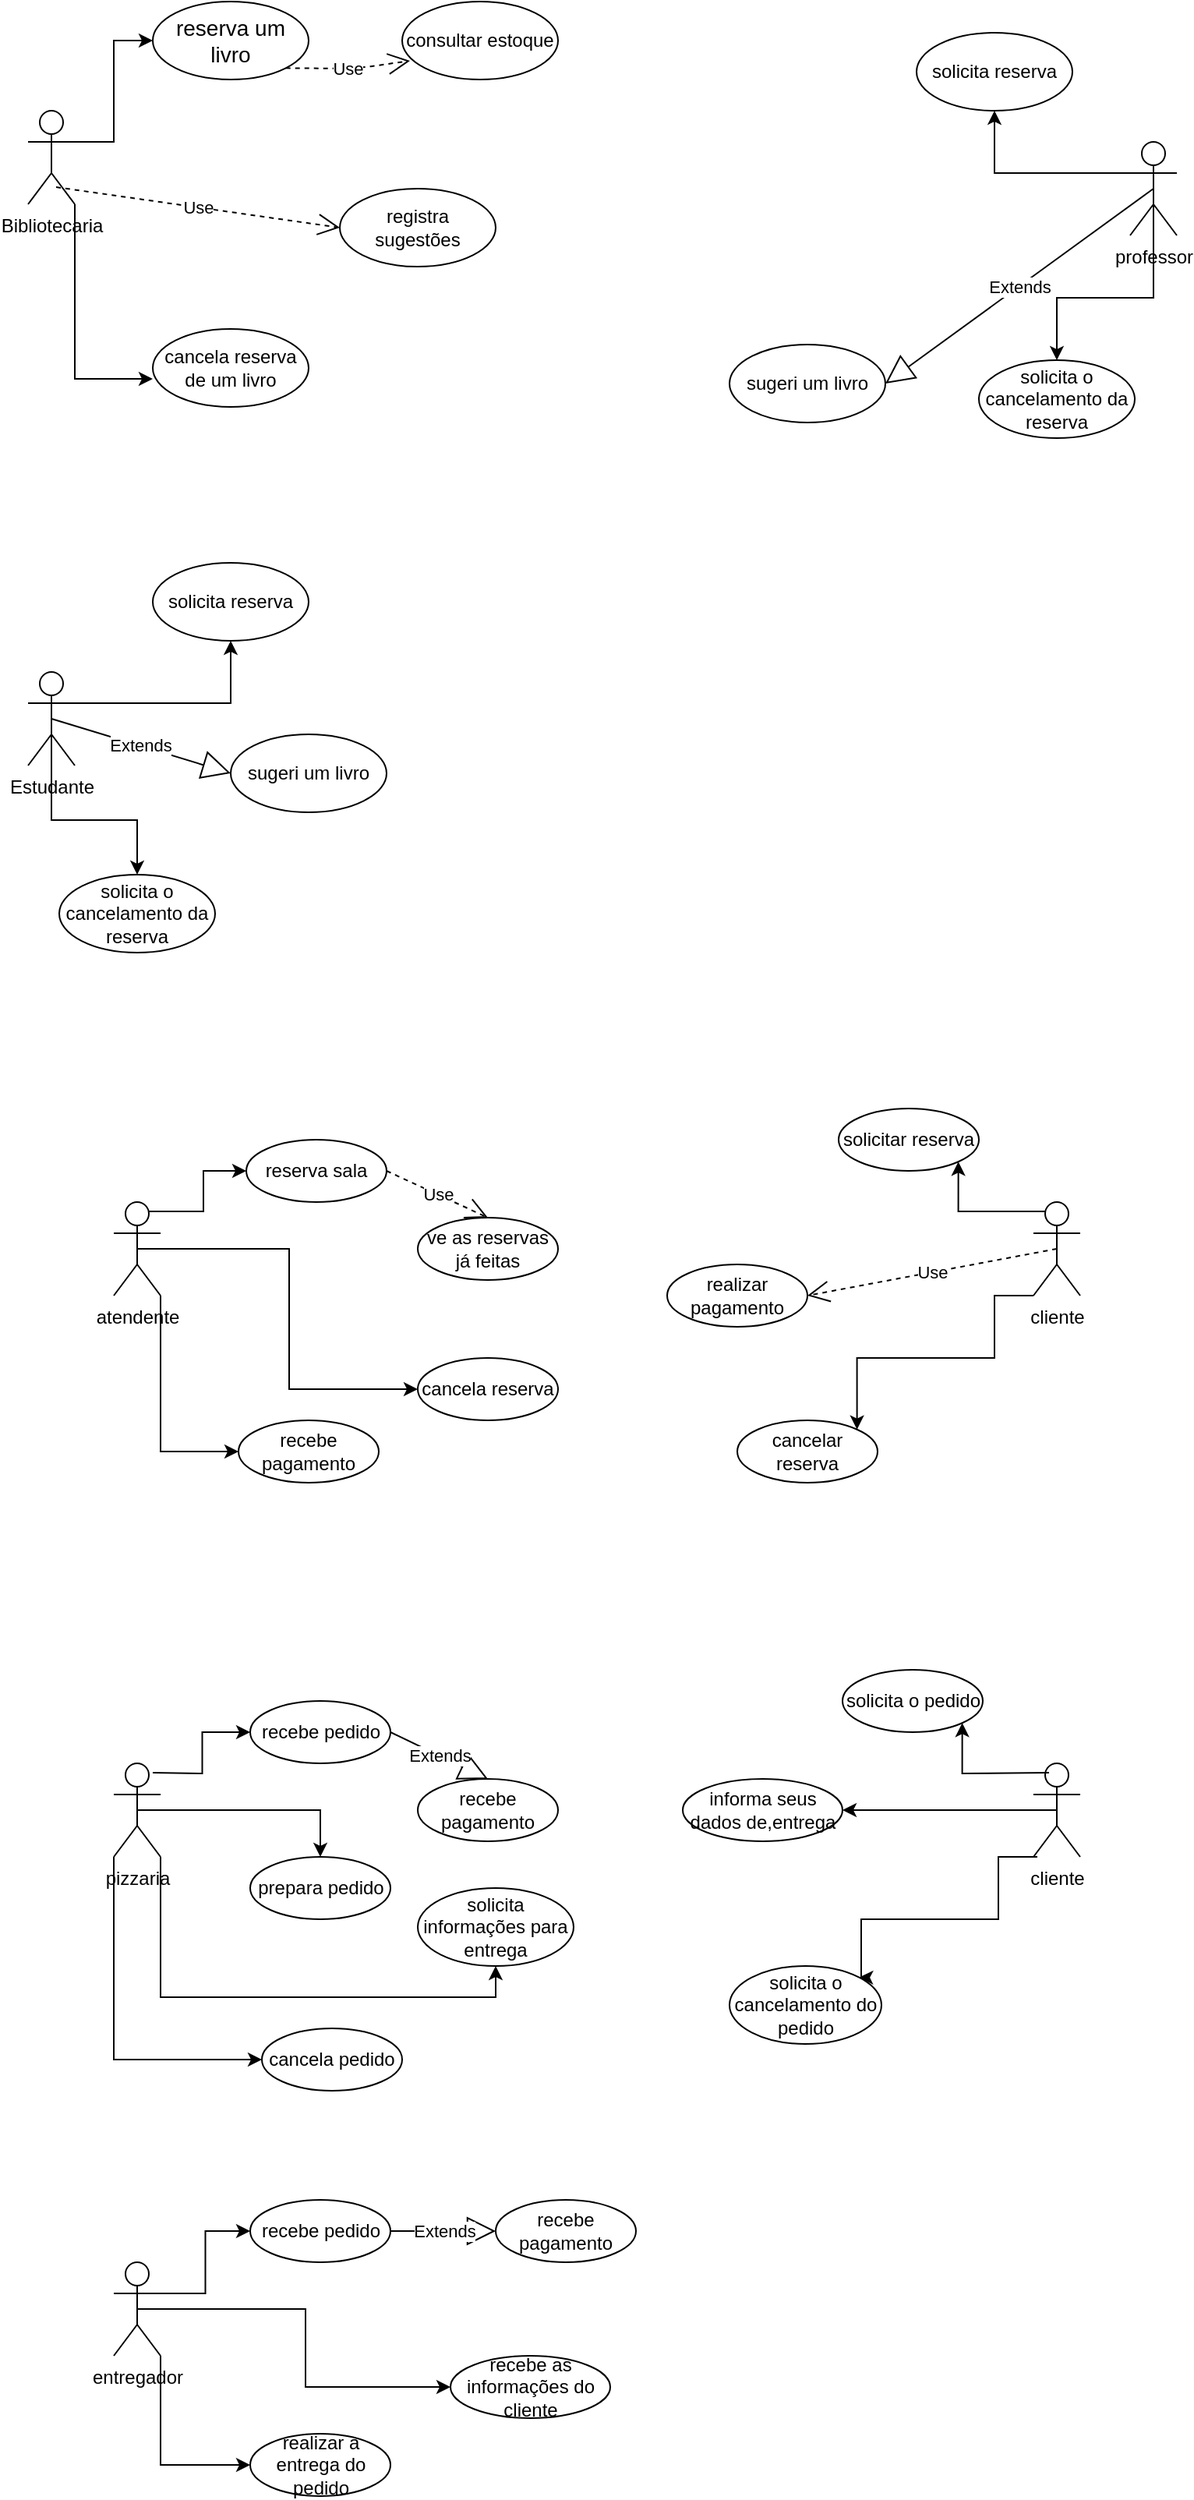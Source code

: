 <mxfile version="14.6.9" type="github">
  <diagram id="uSIg8QblDzqyzv07SyKP" name="Page-1">
    <mxGraphModel dx="862" dy="482" grid="1" gridSize="10" guides="1" tooltips="1" connect="1" arrows="1" fold="1" page="1" pageScale="1" pageWidth="827" pageHeight="1169" math="0" shadow="0">
      <root>
        <mxCell id="0" />
        <mxCell id="1" parent="0" />
        <mxCell id="Z1cyPokPrNb6-YAmL_YP-1" style="edgeStyle=orthogonalEdgeStyle;rounded=0;orthogonalLoop=1;jettySize=auto;html=1;exitX=1;exitY=0.333;exitDx=0;exitDy=0;exitPerimeter=0;entryX=0;entryY=0.5;entryDx=0;entryDy=0;" parent="1" source="2yT5eXzjUrNcCXH1JOnQ-1" target="2yT5eXzjUrNcCXH1JOnQ-5" edge="1">
          <mxGeometry relative="1" as="geometry" />
        </mxCell>
        <mxCell id="Z1cyPokPrNb6-YAmL_YP-4" style="edgeStyle=orthogonalEdgeStyle;rounded=0;orthogonalLoop=1;jettySize=auto;html=1;exitX=1;exitY=1;exitDx=0;exitDy=0;exitPerimeter=0;entryX=0;entryY=0.64;entryDx=0;entryDy=0;entryPerimeter=0;" parent="1" source="2yT5eXzjUrNcCXH1JOnQ-1" target="2yT5eXzjUrNcCXH1JOnQ-12" edge="1">
          <mxGeometry relative="1" as="geometry" />
        </mxCell>
        <mxCell id="2yT5eXzjUrNcCXH1JOnQ-1" value="Bibliotecaria" style="shape=umlActor;verticalLabelPosition=bottom;verticalAlign=top;html=1;" parent="1" vertex="1">
          <mxGeometry x="40" y="90" width="30" height="60" as="geometry" />
        </mxCell>
        <mxCell id="Z1cyPokPrNb6-YAmL_YP-14" style="edgeStyle=orthogonalEdgeStyle;rounded=0;orthogonalLoop=1;jettySize=auto;html=1;exitX=1;exitY=0.333;exitDx=0;exitDy=0;exitPerimeter=0;entryX=0.5;entryY=1;entryDx=0;entryDy=0;" parent="1" source="2yT5eXzjUrNcCXH1JOnQ-2" target="2yT5eXzjUrNcCXH1JOnQ-6" edge="1">
          <mxGeometry relative="1" as="geometry" />
        </mxCell>
        <mxCell id="Z1cyPokPrNb6-YAmL_YP-15" style="edgeStyle=orthogonalEdgeStyle;rounded=0;orthogonalLoop=1;jettySize=auto;html=1;exitX=0.5;exitY=0.5;exitDx=0;exitDy=0;exitPerimeter=0;entryX=0.5;entryY=0;entryDx=0;entryDy=0;" parent="1" source="2yT5eXzjUrNcCXH1JOnQ-2" target="2yT5eXzjUrNcCXH1JOnQ-19" edge="1">
          <mxGeometry relative="1" as="geometry" />
        </mxCell>
        <mxCell id="2yT5eXzjUrNcCXH1JOnQ-2" value="Estudante" style="shape=umlActor;verticalLabelPosition=bottom;verticalAlign=top;html=1;" parent="1" vertex="1">
          <mxGeometry x="40" y="450" width="30" height="60" as="geometry" />
        </mxCell>
        <mxCell id="2yT5eXzjUrNcCXH1JOnQ-5" value="&lt;font style=&quot;font-size: 14px&quot;&gt;reserva um livro&lt;/font&gt;" style="ellipse;whiteSpace=wrap;html=1;" parent="1" vertex="1">
          <mxGeometry x="120" y="20" width="100" height="50" as="geometry" />
        </mxCell>
        <mxCell id="2yT5eXzjUrNcCXH1JOnQ-6" value="solicita reserva " style="ellipse;whiteSpace=wrap;html=1;" parent="1" vertex="1">
          <mxGeometry x="120" y="380" width="100" height="50" as="geometry" />
        </mxCell>
        <mxCell id="2yT5eXzjUrNcCXH1JOnQ-12" value="cancela reserva de um livro" style="ellipse;whiteSpace=wrap;html=1;" parent="1" vertex="1">
          <mxGeometry x="120" y="230" width="100" height="50" as="geometry" />
        </mxCell>
        <mxCell id="Z1cyPokPrNb6-YAmL_YP-10" style="edgeStyle=orthogonalEdgeStyle;rounded=0;orthogonalLoop=1;jettySize=auto;html=1;exitX=0;exitY=0.333;exitDx=0;exitDy=0;exitPerimeter=0;entryX=0.5;entryY=1;entryDx=0;entryDy=0;" parent="1" source="2yT5eXzjUrNcCXH1JOnQ-17" target="2yT5eXzjUrNcCXH1JOnQ-25" edge="1">
          <mxGeometry relative="1" as="geometry" />
        </mxCell>
        <mxCell id="Z1cyPokPrNb6-YAmL_YP-12" style="edgeStyle=orthogonalEdgeStyle;rounded=0;orthogonalLoop=1;jettySize=auto;html=1;exitX=0.5;exitY=0.5;exitDx=0;exitDy=0;exitPerimeter=0;entryX=0.5;entryY=0;entryDx=0;entryDy=0;" parent="1" source="2yT5eXzjUrNcCXH1JOnQ-17" target="2yT5eXzjUrNcCXH1JOnQ-26" edge="1">
          <mxGeometry relative="1" as="geometry" />
        </mxCell>
        <mxCell id="2yT5eXzjUrNcCXH1JOnQ-17" value="professor" style="shape=umlActor;verticalLabelPosition=bottom;verticalAlign=top;html=1;" parent="1" vertex="1">
          <mxGeometry x="747" y="110" width="30" height="60" as="geometry" />
        </mxCell>
        <mxCell id="2yT5eXzjUrNcCXH1JOnQ-19" value="solicita o cancelamento da reserva" style="ellipse;whiteSpace=wrap;html=1;" parent="1" vertex="1">
          <mxGeometry x="60" y="580" width="100" height="50" as="geometry" />
        </mxCell>
        <mxCell id="2yT5eXzjUrNcCXH1JOnQ-25" value="solicita reserva " style="ellipse;whiteSpace=wrap;html=1;" parent="1" vertex="1">
          <mxGeometry x="610" y="40" width="100" height="50" as="geometry" />
        </mxCell>
        <mxCell id="2yT5eXzjUrNcCXH1JOnQ-26" value="solicita o cancelamento da reserva" style="ellipse;whiteSpace=wrap;html=1;" parent="1" vertex="1">
          <mxGeometry x="650" y="250" width="100" height="50" as="geometry" />
        </mxCell>
        <mxCell id="Z1cyPokPrNb6-YAmL_YP-16" value="sugeri um livro" style="ellipse;whiteSpace=wrap;html=1;" parent="1" vertex="1">
          <mxGeometry x="490" y="240" width="100" height="50" as="geometry" />
        </mxCell>
        <mxCell id="Z1cyPokPrNb6-YAmL_YP-17" value="sugeri um livro" style="ellipse;whiteSpace=wrap;html=1;" parent="1" vertex="1">
          <mxGeometry x="170" y="490" width="100" height="50" as="geometry" />
        </mxCell>
        <mxCell id="Z1cyPokPrNb6-YAmL_YP-18" value="Extends" style="endArrow=block;endSize=16;endFill=0;html=1;exitX=0.5;exitY=0.5;exitDx=0;exitDy=0;exitPerimeter=0;entryX=0;entryY=0.5;entryDx=0;entryDy=0;" parent="1" source="2yT5eXzjUrNcCXH1JOnQ-2" target="Z1cyPokPrNb6-YAmL_YP-17" edge="1">
          <mxGeometry width="160" relative="1" as="geometry">
            <mxPoint x="330" y="280" as="sourcePoint" />
            <mxPoint x="490" y="280" as="targetPoint" />
          </mxGeometry>
        </mxCell>
        <mxCell id="Z1cyPokPrNb6-YAmL_YP-20" value="Extends" style="endArrow=block;endSize=16;endFill=0;html=1;exitX=0.5;exitY=0.5;exitDx=0;exitDy=0;exitPerimeter=0;entryX=1;entryY=0.5;entryDx=0;entryDy=0;" parent="1" source="2yT5eXzjUrNcCXH1JOnQ-17" target="Z1cyPokPrNb6-YAmL_YP-16" edge="1">
          <mxGeometry width="160" relative="1" as="geometry">
            <mxPoint x="330" y="280" as="sourcePoint" />
            <mxPoint x="490" y="280" as="targetPoint" />
          </mxGeometry>
        </mxCell>
        <mxCell id="Z1cyPokPrNb6-YAmL_YP-21" value="registra sugestões" style="ellipse;whiteSpace=wrap;html=1;" parent="1" vertex="1">
          <mxGeometry x="240" y="140" width="100" height="50" as="geometry" />
        </mxCell>
        <mxCell id="Z1cyPokPrNb6-YAmL_YP-22" value="Use" style="endArrow=open;endSize=12;dashed=1;html=1;exitX=0.6;exitY=0.817;exitDx=0;exitDy=0;exitPerimeter=0;entryX=0;entryY=0.5;entryDx=0;entryDy=0;" parent="1" source="2yT5eXzjUrNcCXH1JOnQ-1" target="Z1cyPokPrNb6-YAmL_YP-21" edge="1">
          <mxGeometry width="160" relative="1" as="geometry">
            <mxPoint x="330" y="280" as="sourcePoint" />
            <mxPoint x="490" y="280" as="targetPoint" />
          </mxGeometry>
        </mxCell>
        <mxCell id="Z1cyPokPrNb6-YAmL_YP-26" value="consultar estoque" style="ellipse;whiteSpace=wrap;html=1;" parent="1" vertex="1">
          <mxGeometry x="280" y="20" width="100" height="50" as="geometry" />
        </mxCell>
        <mxCell id="Z1cyPokPrNb6-YAmL_YP-27" value="Use" style="endArrow=open;endSize=12;dashed=1;html=1;exitX=1;exitY=1;exitDx=0;exitDy=0;entryX=0.05;entryY=0.76;entryDx=0;entryDy=0;entryPerimeter=0;" parent="1" source="2yT5eXzjUrNcCXH1JOnQ-5" target="Z1cyPokPrNb6-YAmL_YP-26" edge="1">
          <mxGeometry width="160" relative="1" as="geometry">
            <mxPoint x="68" y="149.02" as="sourcePoint" />
            <mxPoint x="230" y="225" as="targetPoint" />
            <Array as="points">
              <mxPoint x="250" y="63" />
            </Array>
          </mxGeometry>
        </mxCell>
        <mxCell id="6rSg_e7iuHLMiCg1LnP5-21" style="edgeStyle=orthogonalEdgeStyle;rounded=0;orthogonalLoop=1;jettySize=auto;html=1;exitX=0.75;exitY=0.1;exitDx=0;exitDy=0;exitPerimeter=0;entryX=0;entryY=0.5;entryDx=0;entryDy=0;" edge="1" parent="1" source="6rSg_e7iuHLMiCg1LnP5-2" target="6rSg_e7iuHLMiCg1LnP5-12">
          <mxGeometry relative="1" as="geometry" />
        </mxCell>
        <mxCell id="6rSg_e7iuHLMiCg1LnP5-22" style="edgeStyle=orthogonalEdgeStyle;rounded=0;orthogonalLoop=1;jettySize=auto;html=1;exitX=1;exitY=1;exitDx=0;exitDy=0;exitPerimeter=0;entryX=0;entryY=0.5;entryDx=0;entryDy=0;" edge="1" parent="1" source="6rSg_e7iuHLMiCg1LnP5-2" target="6rSg_e7iuHLMiCg1LnP5-17">
          <mxGeometry relative="1" as="geometry" />
        </mxCell>
        <mxCell id="6rSg_e7iuHLMiCg1LnP5-23" style="edgeStyle=orthogonalEdgeStyle;rounded=0;orthogonalLoop=1;jettySize=auto;html=1;exitX=0.5;exitY=0.5;exitDx=0;exitDy=0;exitPerimeter=0;entryX=0;entryY=0.5;entryDx=0;entryDy=0;" edge="1" parent="1" source="6rSg_e7iuHLMiCg1LnP5-2" target="6rSg_e7iuHLMiCg1LnP5-13">
          <mxGeometry relative="1" as="geometry" />
        </mxCell>
        <mxCell id="6rSg_e7iuHLMiCg1LnP5-2" value="atendente" style="shape=umlActor;verticalLabelPosition=bottom;verticalAlign=top;html=1;" vertex="1" parent="1">
          <mxGeometry x="95" y="790" width="30" height="60" as="geometry" />
        </mxCell>
        <mxCell id="6rSg_e7iuHLMiCg1LnP5-26" style="edgeStyle=orthogonalEdgeStyle;rounded=0;orthogonalLoop=1;jettySize=auto;html=1;exitX=0.25;exitY=0.1;exitDx=0;exitDy=0;exitPerimeter=0;entryX=1;entryY=1;entryDx=0;entryDy=0;" edge="1" parent="1" source="6rSg_e7iuHLMiCg1LnP5-3" target="6rSg_e7iuHLMiCg1LnP5-19">
          <mxGeometry relative="1" as="geometry" />
        </mxCell>
        <mxCell id="6rSg_e7iuHLMiCg1LnP5-29" style="edgeStyle=orthogonalEdgeStyle;rounded=0;orthogonalLoop=1;jettySize=auto;html=1;exitX=0;exitY=1;exitDx=0;exitDy=0;exitPerimeter=0;entryX=1;entryY=0;entryDx=0;entryDy=0;" edge="1" parent="1" source="6rSg_e7iuHLMiCg1LnP5-3" target="6rSg_e7iuHLMiCg1LnP5-18">
          <mxGeometry relative="1" as="geometry">
            <Array as="points">
              <mxPoint x="660" y="850" />
              <mxPoint x="660" y="890" />
              <mxPoint x="572" y="890" />
            </Array>
          </mxGeometry>
        </mxCell>
        <mxCell id="6rSg_e7iuHLMiCg1LnP5-3" value="cliente" style="shape=umlActor;verticalLabelPosition=bottom;verticalAlign=top;html=1;" vertex="1" parent="1">
          <mxGeometry x="685" y="790" width="30" height="60" as="geometry" />
        </mxCell>
        <mxCell id="6rSg_e7iuHLMiCg1LnP5-12" value="reserva sala" style="ellipse;whiteSpace=wrap;html=1;" vertex="1" parent="1">
          <mxGeometry x="180" y="750" width="90" height="40" as="geometry" />
        </mxCell>
        <mxCell id="6rSg_e7iuHLMiCg1LnP5-13" value="cancela reserva" style="ellipse;whiteSpace=wrap;html=1;" vertex="1" parent="1">
          <mxGeometry x="290" y="890" width="90" height="40" as="geometry" />
        </mxCell>
        <mxCell id="6rSg_e7iuHLMiCg1LnP5-14" value="realizar pagamento" style="ellipse;whiteSpace=wrap;html=1;" vertex="1" parent="1">
          <mxGeometry x="450" y="830" width="90" height="40" as="geometry" />
        </mxCell>
        <mxCell id="6rSg_e7iuHLMiCg1LnP5-15" value="ve as reservas já feitas" style="ellipse;whiteSpace=wrap;html=1;" vertex="1" parent="1">
          <mxGeometry x="290" y="800" width="90" height="40" as="geometry" />
        </mxCell>
        <mxCell id="6rSg_e7iuHLMiCg1LnP5-17" value="recebe pagamento" style="ellipse;whiteSpace=wrap;html=1;" vertex="1" parent="1">
          <mxGeometry x="175" y="930" width="90" height="40" as="geometry" />
        </mxCell>
        <mxCell id="6rSg_e7iuHLMiCg1LnP5-18" value="cancelar reserva" style="ellipse;whiteSpace=wrap;html=1;" vertex="1" parent="1">
          <mxGeometry x="495" y="930" width="90" height="40" as="geometry" />
        </mxCell>
        <mxCell id="6rSg_e7iuHLMiCg1LnP5-19" value="solicitar reserva" style="ellipse;whiteSpace=wrap;html=1;" vertex="1" parent="1">
          <mxGeometry x="560" y="730" width="90" height="40" as="geometry" />
        </mxCell>
        <mxCell id="6rSg_e7iuHLMiCg1LnP5-28" value="Use" style="endArrow=open;endSize=12;dashed=1;html=1;exitX=1;exitY=0.5;exitDx=0;exitDy=0;entryX=0.5;entryY=0;entryDx=0;entryDy=0;" edge="1" parent="1" source="6rSg_e7iuHLMiCg1LnP5-12" target="6rSg_e7iuHLMiCg1LnP5-15">
          <mxGeometry width="160" relative="1" as="geometry">
            <mxPoint x="410" y="820" as="sourcePoint" />
            <mxPoint x="570" y="820" as="targetPoint" />
          </mxGeometry>
        </mxCell>
        <mxCell id="6rSg_e7iuHLMiCg1LnP5-30" value="Use" style="endArrow=open;endSize=12;dashed=1;html=1;exitX=0.5;exitY=0.5;exitDx=0;exitDy=0;exitPerimeter=0;entryX=1;entryY=0.5;entryDx=0;entryDy=0;" edge="1" parent="1" source="6rSg_e7iuHLMiCg1LnP5-3" target="6rSg_e7iuHLMiCg1LnP5-14">
          <mxGeometry width="160" relative="1" as="geometry">
            <mxPoint x="410" y="820" as="sourcePoint" />
            <mxPoint x="570" y="820" as="targetPoint" />
          </mxGeometry>
        </mxCell>
        <mxCell id="6rSg_e7iuHLMiCg1LnP5-46" style="edgeStyle=orthogonalEdgeStyle;rounded=0;orthogonalLoop=1;jettySize=auto;html=1;exitX=0.5;exitY=0.5;exitDx=0;exitDy=0;exitPerimeter=0;entryX=0.5;entryY=0;entryDx=0;entryDy=0;" edge="1" parent="1" source="6rSg_e7iuHLMiCg1LnP5-31" target="6rSg_e7iuHLMiCg1LnP5-39">
          <mxGeometry relative="1" as="geometry" />
        </mxCell>
        <mxCell id="6rSg_e7iuHLMiCg1LnP5-51" style="edgeStyle=orthogonalEdgeStyle;rounded=0;orthogonalLoop=1;jettySize=auto;html=1;exitX=1;exitY=1;exitDx=0;exitDy=0;exitPerimeter=0;entryX=0.5;entryY=1;entryDx=0;entryDy=0;" edge="1" parent="1" source="6rSg_e7iuHLMiCg1LnP5-31" target="6rSg_e7iuHLMiCg1LnP5-40">
          <mxGeometry relative="1" as="geometry" />
        </mxCell>
        <mxCell id="6rSg_e7iuHLMiCg1LnP5-31" value="pizzaria" style="shape=umlActor;verticalLabelPosition=bottom;verticalAlign=top;html=1;" vertex="1" parent="1">
          <mxGeometry x="95" y="1150" width="30" height="60" as="geometry" />
        </mxCell>
        <mxCell id="6rSg_e7iuHLMiCg1LnP5-48" style="edgeStyle=orthogonalEdgeStyle;rounded=0;orthogonalLoop=1;jettySize=auto;html=1;exitX=0.5;exitY=0.5;exitDx=0;exitDy=0;exitPerimeter=0;entryX=1;entryY=0.5;entryDx=0;entryDy=0;" edge="1" parent="1" source="6rSg_e7iuHLMiCg1LnP5-32" target="6rSg_e7iuHLMiCg1LnP5-47">
          <mxGeometry relative="1" as="geometry" />
        </mxCell>
        <mxCell id="6rSg_e7iuHLMiCg1LnP5-32" value="cliente" style="shape=umlActor;verticalLabelPosition=bottom;verticalAlign=top;html=1;" vertex="1" parent="1">
          <mxGeometry x="685" y="1150" width="30" height="60" as="geometry" />
        </mxCell>
        <mxCell id="6rSg_e7iuHLMiCg1LnP5-59" style="edgeStyle=orthogonalEdgeStyle;rounded=0;orthogonalLoop=1;jettySize=auto;html=1;exitX=1;exitY=0.333;exitDx=0;exitDy=0;exitPerimeter=0;entryX=0;entryY=0.5;entryDx=0;entryDy=0;" edge="1" parent="1" source="6rSg_e7iuHLMiCg1LnP5-33" target="6rSg_e7iuHLMiCg1LnP5-54">
          <mxGeometry relative="1" as="geometry" />
        </mxCell>
        <mxCell id="6rSg_e7iuHLMiCg1LnP5-62" style="edgeStyle=orthogonalEdgeStyle;rounded=0;orthogonalLoop=1;jettySize=auto;html=1;exitX=1;exitY=1;exitDx=0;exitDy=0;exitPerimeter=0;entryX=0;entryY=0.5;entryDx=0;entryDy=0;" edge="1" parent="1" source="6rSg_e7iuHLMiCg1LnP5-33" target="6rSg_e7iuHLMiCg1LnP5-55">
          <mxGeometry relative="1" as="geometry" />
        </mxCell>
        <mxCell id="6rSg_e7iuHLMiCg1LnP5-63" style="edgeStyle=orthogonalEdgeStyle;rounded=0;orthogonalLoop=1;jettySize=auto;html=1;exitX=0.5;exitY=0.5;exitDx=0;exitDy=0;exitPerimeter=0;entryX=0;entryY=0.5;entryDx=0;entryDy=0;" edge="1" parent="1" source="6rSg_e7iuHLMiCg1LnP5-33" target="6rSg_e7iuHLMiCg1LnP5-56">
          <mxGeometry relative="1" as="geometry" />
        </mxCell>
        <mxCell id="6rSg_e7iuHLMiCg1LnP5-33" value="entregador" style="shape=umlActor;verticalLabelPosition=bottom;verticalAlign=top;html=1;" vertex="1" parent="1">
          <mxGeometry x="95" y="1470" width="30" height="60" as="geometry" />
        </mxCell>
        <mxCell id="6rSg_e7iuHLMiCg1LnP5-34" style="edgeStyle=orthogonalEdgeStyle;rounded=0;orthogonalLoop=1;jettySize=auto;html=1;exitX=0.75;exitY=0.1;exitDx=0;exitDy=0;exitPerimeter=0;entryX=0;entryY=0.5;entryDx=0;entryDy=0;" edge="1" parent="1" target="6rSg_e7iuHLMiCg1LnP5-38">
          <mxGeometry relative="1" as="geometry">
            <mxPoint x="120" y="1156" as="sourcePoint" />
          </mxGeometry>
        </mxCell>
        <mxCell id="6rSg_e7iuHLMiCg1LnP5-35" style="edgeStyle=orthogonalEdgeStyle;rounded=0;orthogonalLoop=1;jettySize=auto;html=1;entryX=0;entryY=0.5;entryDx=0;entryDy=0;exitX=0;exitY=1;exitDx=0;exitDy=0;exitPerimeter=0;" edge="1" parent="1" target="6rSg_e7iuHLMiCg1LnP5-42" source="6rSg_e7iuHLMiCg1LnP5-31">
          <mxGeometry relative="1" as="geometry">
            <mxPoint x="120" y="1250" as="sourcePoint" />
          </mxGeometry>
        </mxCell>
        <mxCell id="6rSg_e7iuHLMiCg1LnP5-36" style="edgeStyle=orthogonalEdgeStyle;rounded=0;orthogonalLoop=1;jettySize=auto;html=1;exitX=0.25;exitY=0.1;exitDx=0;exitDy=0;exitPerimeter=0;entryX=1;entryY=1;entryDx=0;entryDy=0;" edge="1" parent="1" target="6rSg_e7iuHLMiCg1LnP5-44">
          <mxGeometry relative="1" as="geometry">
            <mxPoint x="695.0" y="1156" as="sourcePoint" />
          </mxGeometry>
        </mxCell>
        <mxCell id="6rSg_e7iuHLMiCg1LnP5-37" style="edgeStyle=orthogonalEdgeStyle;rounded=0;orthogonalLoop=1;jettySize=auto;html=1;exitX=0;exitY=1;exitDx=0;exitDy=0;exitPerimeter=0;entryX=1;entryY=0;entryDx=0;entryDy=0;" edge="1" parent="1" target="6rSg_e7iuHLMiCg1LnP5-43">
          <mxGeometry relative="1" as="geometry">
            <mxPoint x="687.5" y="1210" as="sourcePoint" />
            <Array as="points">
              <mxPoint x="662.5" y="1210" />
              <mxPoint x="662.5" y="1250" />
              <mxPoint x="574.5" y="1250" />
            </Array>
          </mxGeometry>
        </mxCell>
        <mxCell id="6rSg_e7iuHLMiCg1LnP5-38" value="recebe pedido" style="ellipse;whiteSpace=wrap;html=1;" vertex="1" parent="1">
          <mxGeometry x="182.5" y="1110" width="90" height="40" as="geometry" />
        </mxCell>
        <mxCell id="6rSg_e7iuHLMiCg1LnP5-39" value="prepara pedido" style="ellipse;whiteSpace=wrap;html=1;" vertex="1" parent="1">
          <mxGeometry x="182.5" y="1210" width="90" height="40" as="geometry" />
        </mxCell>
        <mxCell id="6rSg_e7iuHLMiCg1LnP5-40" value="solicita informações para entrega" style="ellipse;whiteSpace=wrap;html=1;" vertex="1" parent="1">
          <mxGeometry x="290" y="1230" width="100" height="50" as="geometry" />
        </mxCell>
        <mxCell id="6rSg_e7iuHLMiCg1LnP5-41" value="recebe pagamento" style="ellipse;whiteSpace=wrap;html=1;" vertex="1" parent="1">
          <mxGeometry x="290" y="1160" width="90" height="40" as="geometry" />
        </mxCell>
        <mxCell id="6rSg_e7iuHLMiCg1LnP5-42" value="cancela pedido" style="ellipse;whiteSpace=wrap;html=1;" vertex="1" parent="1">
          <mxGeometry x="190" y="1320" width="90" height="40" as="geometry" />
        </mxCell>
        <mxCell id="6rSg_e7iuHLMiCg1LnP5-43" value="solicita o cancelamento do pedido" style="ellipse;whiteSpace=wrap;html=1;" vertex="1" parent="1">
          <mxGeometry x="490" y="1280" width="97.5" height="50" as="geometry" />
        </mxCell>
        <mxCell id="6rSg_e7iuHLMiCg1LnP5-44" value="solicita o pedido" style="ellipse;whiteSpace=wrap;html=1;" vertex="1" parent="1">
          <mxGeometry x="562.5" y="1090" width="90" height="40" as="geometry" />
        </mxCell>
        <mxCell id="6rSg_e7iuHLMiCg1LnP5-47" value="informa seus dados de,entrega" style="ellipse;whiteSpace=wrap;html=1;" vertex="1" parent="1">
          <mxGeometry x="460" y="1160" width="102.5" height="40" as="geometry" />
        </mxCell>
        <mxCell id="6rSg_e7iuHLMiCg1LnP5-54" value="recebe pedido" style="ellipse;whiteSpace=wrap;html=1;" vertex="1" parent="1">
          <mxGeometry x="182.5" y="1430" width="90" height="40" as="geometry" />
        </mxCell>
        <mxCell id="6rSg_e7iuHLMiCg1LnP5-55" value="realizar a entrega do pedido" style="ellipse;whiteSpace=wrap;html=1;" vertex="1" parent="1">
          <mxGeometry x="182.5" y="1580" width="90" height="40" as="geometry" />
        </mxCell>
        <mxCell id="6rSg_e7iuHLMiCg1LnP5-56" value="recebe as informações do cliente" style="ellipse;whiteSpace=wrap;html=1;" vertex="1" parent="1">
          <mxGeometry x="311" y="1530" width="102.5" height="40" as="geometry" />
        </mxCell>
        <mxCell id="6rSg_e7iuHLMiCg1LnP5-58" value="recebe pagamento" style="ellipse;whiteSpace=wrap;html=1;" vertex="1" parent="1">
          <mxGeometry x="340" y="1430" width="90" height="40" as="geometry" />
        </mxCell>
        <mxCell id="6rSg_e7iuHLMiCg1LnP5-60" value="Extends" style="endArrow=block;endSize=16;endFill=0;html=1;exitX=1;exitY=0.5;exitDx=0;exitDy=0;entryX=0;entryY=0.5;entryDx=0;entryDy=0;" edge="1" parent="1" source="6rSg_e7iuHLMiCg1LnP5-54" target="6rSg_e7iuHLMiCg1LnP5-58">
          <mxGeometry width="160" relative="1" as="geometry">
            <mxPoint x="360" y="1420" as="sourcePoint" />
            <mxPoint x="520" y="1420" as="targetPoint" />
          </mxGeometry>
        </mxCell>
        <mxCell id="6rSg_e7iuHLMiCg1LnP5-61" value="Extends" style="endArrow=block;endSize=16;endFill=0;html=1;exitX=1;exitY=0.5;exitDx=0;exitDy=0;entryX=0.5;entryY=0;entryDx=0;entryDy=0;" edge="1" parent="1" source="6rSg_e7iuHLMiCg1LnP5-38" target="6rSg_e7iuHLMiCg1LnP5-41">
          <mxGeometry width="160" relative="1" as="geometry">
            <mxPoint x="360" y="1270" as="sourcePoint" />
            <mxPoint x="520" y="1270" as="targetPoint" />
          </mxGeometry>
        </mxCell>
      </root>
    </mxGraphModel>
  </diagram>
</mxfile>

